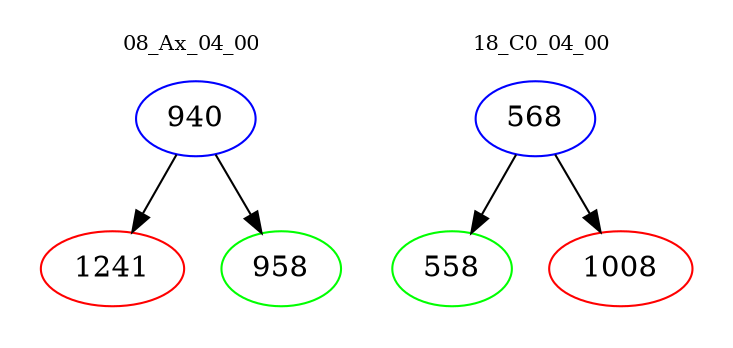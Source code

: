 digraph{
subgraph cluster_0 {
color = white
label = "08_Ax_04_00";
fontsize=10;
T0_940 [label="940", color="blue"]
T0_940 -> T0_1241 [color="black"]
T0_1241 [label="1241", color="red"]
T0_940 -> T0_958 [color="black"]
T0_958 [label="958", color="green"]
}
subgraph cluster_1 {
color = white
label = "18_C0_04_00";
fontsize=10;
T1_568 [label="568", color="blue"]
T1_568 -> T1_558 [color="black"]
T1_558 [label="558", color="green"]
T1_568 -> T1_1008 [color="black"]
T1_1008 [label="1008", color="red"]
}
}

